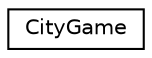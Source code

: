 digraph "Graphical Class Hierarchy"
{
 // LATEX_PDF_SIZE
  edge [fontname="Helvetica",fontsize="10",labelfontname="Helvetica",labelfontsize="10"];
  node [fontname="Helvetica",fontsize="10",shape=record];
  rankdir="LR";
  Node0 [label="CityGame",height=0.2,width=0.4,color="black", fillcolor="white", style="filled",URL="$classCityGame.html",tooltip=" "];
}
